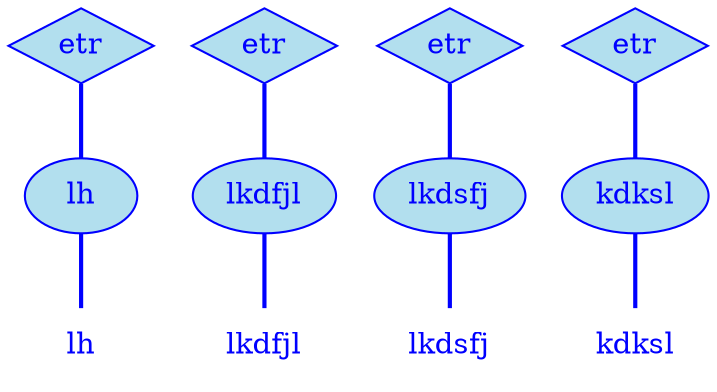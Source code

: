 digraph g {
	graph [bb="0,0,314,180"];
	node [label="\N"];
	graph [_draw_="c 5 -white C 5 -white P 4 0 0 0 180 314 180 314 0 ",
		xdotversion="1.2"];
	"mc1s1_t1#token84" [label=lh, shape=plaintext, fillcolor=lightblue2, fontcolor=blue, pos="27,18", width="0.75", height="0.50", _ldraw_="F 14.000000 11 -Times-Roman c 4 -blue T 27 13 0 13 2 -lh "];
	"mc1s1_W1#wordmc1s1_t1#token" [label=lh, shape=ellipse, fillcolor=lightblue2, fontcolor=blue, pos="27,90", width="0.75", height="0.50", color=blue, style=filled, _draw_="S 6 -filled c 4 -blue C 10 -lightblue2 E 27 90 27 18 ", _ldraw_="F 14.000000 11 -Times-Roman c 4 -blue T 27 85 0 13 2 -lh "];
	"mc1s1_P11#pos" [label=etr, shape=diamond, fillcolor=lightblue2, fontcolor=blue, pos="27,162", width="0.75", height="0.50", color=blue, style=filled, _draw_="S 6 -filled c 4 -blue C 10 -lightblue2 P 4 27 180 0 162 27 144 54 162 ", _ldraw_="F 14.000000 11 -Times-Roman c 4 -blue T 27 157 0 20 3 -etr "];
	"mc1s1_t3#token87" [label=lkdfjl, shape=plaintext, fillcolor=lightblue2, fontcolor=blue, pos="105,18", width="0.75", height="0.50", _ldraw_="F 14.000000 11 -Times-Roman c 4 -blue T 105 13 0 32 6 -lkdfjl "];
	"mc1s1_W2#wordmc1s1_t3#token" [label=lkdfjl, shape=ellipse, fillcolor=lightblue2, fontcolor=blue, pos="105,90", width="0.92", height="0.50", color=blue, style=filled, _draw_="S 6 -filled c 4 -blue C 10 -lightblue2 E 105 90 33 18 ", _ldraw_="F 14.000000 11 -Times-Roman c 4 -blue T 105 85 0 32 6 -lkdfjl "];
	"mc1s1_P36#pos" [label=etr, shape=diamond, fillcolor=lightblue2, fontcolor=blue, pos="105,162", width="0.75", height="0.50", color=blue, style=filled, _draw_="S 6 -filled c 4 -blue C 10 -lightblue2 P 4 105 180 78 162 105 144 132 162 ", _ldraw_="F 14.000000 11 -Times-Roman c 4 -blue T 105 157 0 20 3 -etr "];
	"mc1s1_t5#token78" [label=lkdsfj, shape=plaintext, fillcolor=lightblue2, fontcolor=blue, pos="191,18", width="0.75", height="0.50", _ldraw_="F 14.000000 11 -Times-Roman c 4 -blue T 191 13 0 35 6 -lkdsfj "];
	"mc1s1_W3#wordmc1s1_t5#token" [label=lkdsfj, shape=ellipse, fillcolor=lightblue2, fontcolor=blue, pos="191,90", width="0.97", height="0.50", color=blue, style=filled, _draw_="S 6 -filled c 4 -blue C 10 -lightblue2 E 191 90 35 18 ", _ldraw_="F 14.000000 11 -Times-Roman c 4 -blue T 191 85 0 35 6 -lkdsfj "];
	"mc1s1_P61#pos" [label=etr, shape=diamond, fillcolor=lightblue2, fontcolor=blue, pos="191,162", width="0.75", height="0.50", color=blue, style=filled, _draw_="S 6 -filled c 4 -blue C 10 -lightblue2 P 4 191 180 164 162 191 144 218 162 ", _ldraw_="F 14.000000 11 -Times-Roman c 4 -blue T 191 157 0 20 3 -etr "];
	"mc1s1_t7#token16" [label=kdksl, shape=plaintext, fillcolor=lightblue2, fontcolor=blue, pos="279,18", width="0.75", height="0.50", _ldraw_="F 14.000000 11 -Times-Roman c 4 -blue T 279 13 0 35 5 -kdksl "];
	"mc1s1_W4#wordmc1s1_t7#token" [label=kdksl, shape=ellipse, fillcolor=lightblue2, fontcolor=blue, pos="279,90", width="0.97", height="0.50", color=blue, style=filled, _draw_="S 6 -filled c 4 -blue C 10 -lightblue2 E 279 90 35 18 ", _ldraw_="F 14.000000 11 -Times-Roman c 4 -blue T 279 85 0 35 5 -kdksl "];
	"mc1s1_P86#pos" [label=etr, shape=diamond, fillcolor=lightblue2, fontcolor=blue, pos="279,162", width="0.75", height="0.50", color=blue, style=filled, _draw_="S 6 -filled c 4 -blue C 10 -lightblue2 P 4 279 180 252 162 279 144 306 162 ", _ldraw_="F 14.000000 11 -Times-Roman c 4 -blue T 279 157 0 20 3 -etr "];
	"mc1s1_W1#wordmc1s1_t1#token" -> "mc1s1_t1#token84" [arrowhead=none, color=blue, fontcolor=blue, style=bold, minlen=1, pos="27,72 27,61 27,47 27,36", _draw_="S 4 -bold c 4 -blue B 4 27 72 27 61 27 47 27 36 "];
	"mc1s1_P11#pos" -> "mc1s1_W1#wordmc1s1_t1#token" [arrowhead=none, color=blue, fontcolor=blue, style=bold, minlen=1, pos="27,144 27,133 27,119 27,108", _draw_="S 4 -bold c 4 -blue B 4 27 144 27 133 27 119 27 108 "];
	"mc1s1_W2#wordmc1s1_t3#token" -> "mc1s1_t3#token87" [arrowhead=none, color=blue, fontcolor=blue, style=bold, minlen=1, pos="105,72 105,61 105,47 105,36", _draw_="S 4 -bold c 4 -blue B 4 105 72 105 61 105 47 105 36 "];
	"mc1s1_P36#pos" -> "mc1s1_W2#wordmc1s1_t3#token" [arrowhead=none, color=blue, fontcolor=blue, style=bold, minlen=1, pos="105,144 105,133 105,119 105,108", _draw_="S 4 -bold c 4 -blue B 4 105 144 105 133 105 119 105 108 "];
	"mc1s1_W3#wordmc1s1_t5#token" -> "mc1s1_t5#token78" [arrowhead=none, color=blue, fontcolor=blue, style=bold, minlen=1, pos="191,72 191,61 191,47 191,36", _draw_="S 4 -bold c 4 -blue B 4 191 72 191 61 191 47 191 36 "];
	"mc1s1_P61#pos" -> "mc1s1_W3#wordmc1s1_t5#token" [arrowhead=none, color=blue, fontcolor=blue, style=bold, minlen=1, pos="191,144 191,133 191,119 191,108", _draw_="S 4 -bold c 4 -blue B 4 191 144 191 133 191 119 191 108 "];
	"mc1s1_W4#wordmc1s1_t7#token" -> "mc1s1_t7#token16" [arrowhead=none, color=blue, fontcolor=blue, style=bold, minlen=1, pos="279,72 279,61 279,47 279,36", _draw_="S 4 -bold c 4 -blue B 4 279 72 279 61 279 47 279 36 "];
	"mc1s1_P86#pos" -> "mc1s1_W4#wordmc1s1_t7#token" [arrowhead=none, color=blue, fontcolor=blue, style=bold, minlen=1, pos="279,144 279,133 279,119 279,108", _draw_="S 4 -bold c 4 -blue B 4 279 144 279 133 279 119 279 108 "];
}
